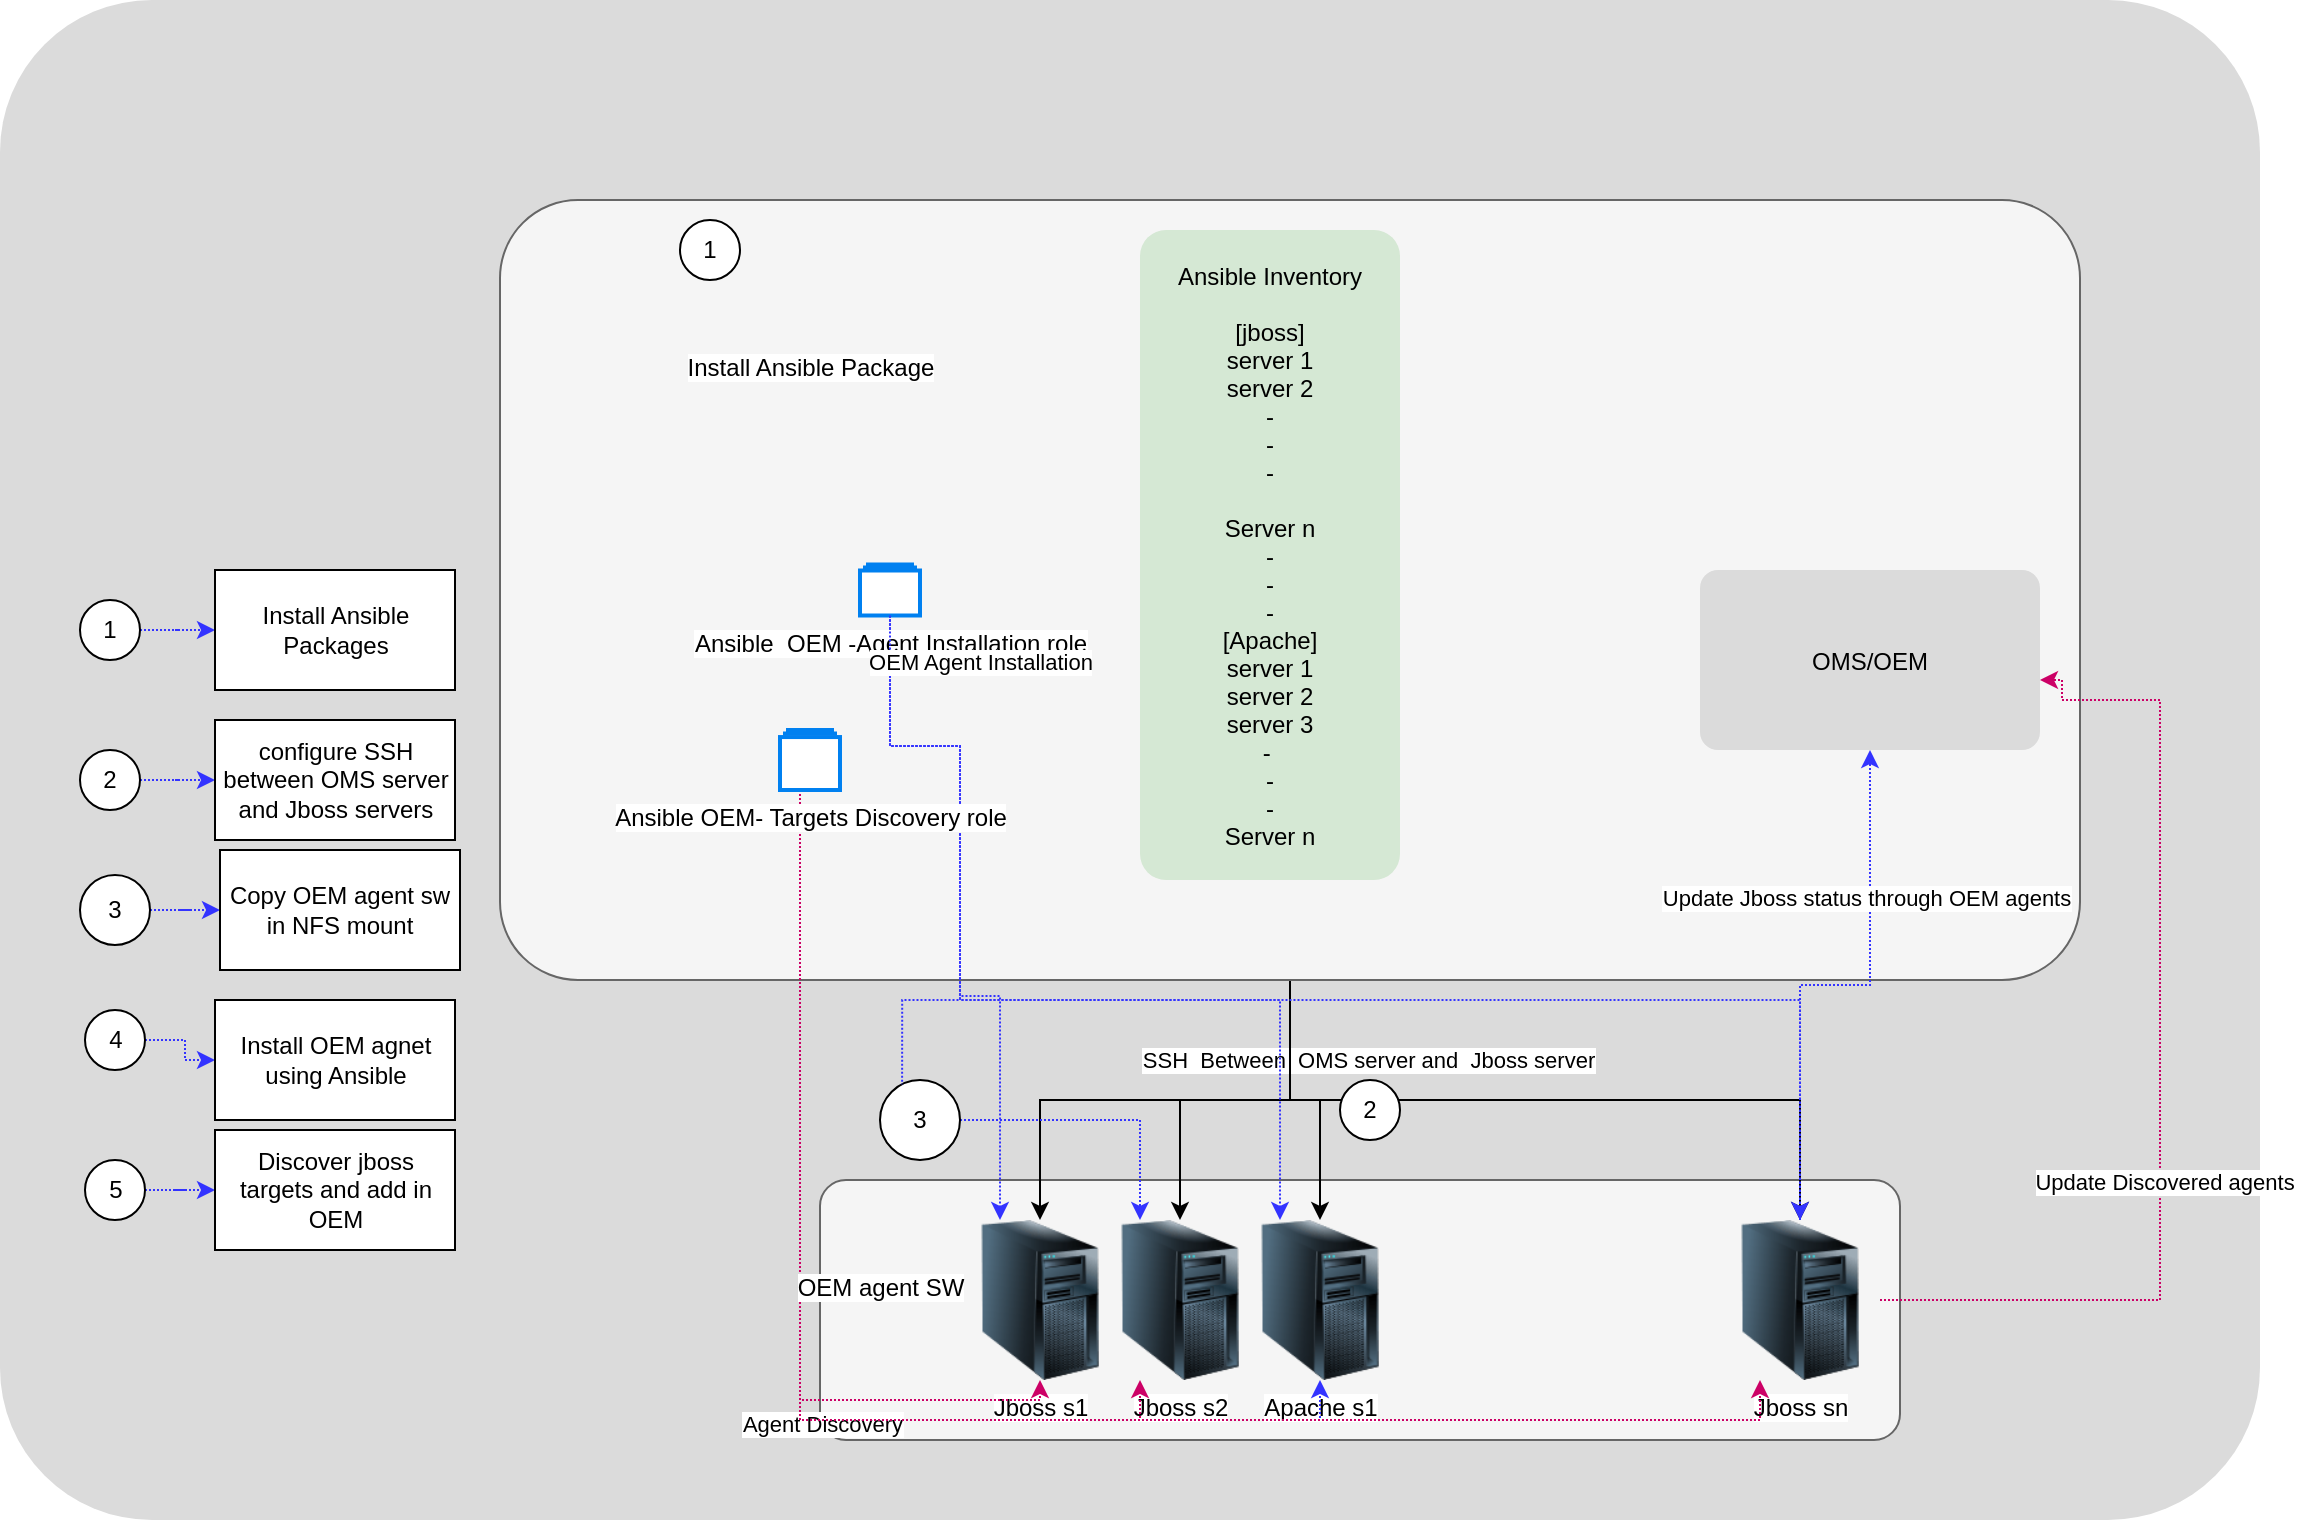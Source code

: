 <mxfile version="15.8.6" type="device"><diagram id="CBb6Z351cVCjt7t8ML9v" name="Page-1"><mxGraphModel dx="2272" dy="1920" grid="1" gridSize="10" guides="1" tooltips="1" connect="1" arrows="1" fold="1" page="1" pageScale="1" pageWidth="850" pageHeight="1100" math="0" shadow="0"><root><mxCell id="0"/><mxCell id="1" parent="0"/><mxCell id="15V6gIXdb69SyXGXRWrX-1" value="" style="rounded=1;arcSize=10;strokeColor=none;fillColor=#DBDBDB;gradientColor=none;" vertex="1" parent="1"><mxGeometry x="-250" y="-220" width="1130" height="760" as="geometry"/></mxCell><mxCell id="15V6gIXdb69SyXGXRWrX-5" value="" style="rounded=1;arcSize=10;strokeColor=#666666;fillColor=#f5f5f5;fontColor=#333333;" vertex="1" parent="1"><mxGeometry x="160" y="370" width="540" height="130" as="geometry"/></mxCell><mxCell id="15V6gIXdb69SyXGXRWrX-13" style="edgeStyle=orthogonalEdgeStyle;rounded=0;orthogonalLoop=1;jettySize=auto;html=1;" edge="1" parent="1" source="15V6gIXdb69SyXGXRWrX-6" target="15V6gIXdb69SyXGXRWrX-9"><mxGeometry relative="1" as="geometry"/></mxCell><mxCell id="15V6gIXdb69SyXGXRWrX-14" style="edgeStyle=orthogonalEdgeStyle;rounded=0;orthogonalLoop=1;jettySize=auto;html=1;" edge="1" parent="1" source="15V6gIXdb69SyXGXRWrX-6" target="15V6gIXdb69SyXGXRWrX-10"><mxGeometry relative="1" as="geometry"/></mxCell><mxCell id="15V6gIXdb69SyXGXRWrX-17" value="SSH&amp;nbsp; Between&amp;nbsp; OMS server and&amp;nbsp; Jboss server" style="edgeLabel;html=1;align=center;verticalAlign=middle;resizable=0;points=[];" vertex="1" connectable="0" parent="15V6gIXdb69SyXGXRWrX-14"><mxGeometry x="0.159" y="1" relative="1" as="geometry"><mxPoint x="80" y="-21" as="offset"/></mxGeometry></mxCell><mxCell id="15V6gIXdb69SyXGXRWrX-15" style="edgeStyle=orthogonalEdgeStyle;rounded=0;orthogonalLoop=1;jettySize=auto;html=1;" edge="1" parent="1" source="15V6gIXdb69SyXGXRWrX-6" target="15V6gIXdb69SyXGXRWrX-11"><mxGeometry relative="1" as="geometry"/></mxCell><mxCell id="15V6gIXdb69SyXGXRWrX-16" style="edgeStyle=orthogonalEdgeStyle;rounded=0;orthogonalLoop=1;jettySize=auto;html=1;entryX=0.5;entryY=0;entryDx=0;entryDy=0;" edge="1" parent="1" source="15V6gIXdb69SyXGXRWrX-6" target="15V6gIXdb69SyXGXRWrX-12"><mxGeometry relative="1" as="geometry"/></mxCell><mxCell id="15V6gIXdb69SyXGXRWrX-6" value="" style="rounded=1;arcSize=10;strokeColor=#666666;fillColor=#f5f5f5;fontColor=#333333;" vertex="1" parent="1"><mxGeometry y="-120" width="790" height="390" as="geometry"/></mxCell><mxCell id="15V6gIXdb69SyXGXRWrX-7" value="OMS/OEM" style="rounded=1;arcSize=10;strokeColor=none;fillColor=#DBDBDB;gradientColor=none;" vertex="1" parent="1"><mxGeometry x="600" y="65" width="170" height="90" as="geometry"/></mxCell><mxCell id="15V6gIXdb69SyXGXRWrX-9" value="Jboss s1" style="image;html=1;image=img/lib/clip_art/computers/Server_Tower_128x128.png" vertex="1" parent="1"><mxGeometry x="230" y="390" width="80" height="80" as="geometry"/></mxCell><mxCell id="15V6gIXdb69SyXGXRWrX-10" value="Jboss s2" style="image;html=1;image=img/lib/clip_art/computers/Server_Tower_128x128.png" vertex="1" parent="1"><mxGeometry x="300" y="390" width="80" height="80" as="geometry"/></mxCell><mxCell id="15V6gIXdb69SyXGXRWrX-11" value="Apache s1" style="image;html=1;image=img/lib/clip_art/computers/Server_Tower_128x128.png" vertex="1" parent="1"><mxGeometry x="370" y="390" width="80" height="80" as="geometry"/></mxCell><mxCell id="15V6gIXdb69SyXGXRWrX-51" style="edgeStyle=orthogonalEdgeStyle;rounded=0;orthogonalLoop=1;jettySize=auto;html=1;dashed=1;dashPattern=1 1;strokeColor=#CC0066;" edge="1" parent="1" source="15V6gIXdb69SyXGXRWrX-12"><mxGeometry relative="1" as="geometry"><mxPoint x="770" y="120" as="targetPoint"/><Array as="points"><mxPoint x="830" y="430"/><mxPoint x="830" y="130"/><mxPoint x="781" y="130"/></Array></mxGeometry></mxCell><mxCell id="15V6gIXdb69SyXGXRWrX-52" value="Update Discovered agents" style="edgeLabel;html=1;align=center;verticalAlign=middle;resizable=0;points=[];" vertex="1" connectable="0" parent="15V6gIXdb69SyXGXRWrX-51"><mxGeometry x="-0.218" y="-2" relative="1" as="geometry"><mxPoint as="offset"/></mxGeometry></mxCell><mxCell id="15V6gIXdb69SyXGXRWrX-53" style="edgeStyle=orthogonalEdgeStyle;rounded=0;orthogonalLoop=1;jettySize=auto;html=1;entryX=0.5;entryY=1;entryDx=0;entryDy=0;dashed=1;dashPattern=1 1;strokeColor=#3333FF;" edge="1" parent="1" source="15V6gIXdb69SyXGXRWrX-12" target="15V6gIXdb69SyXGXRWrX-7"><mxGeometry relative="1" as="geometry"/></mxCell><mxCell id="15V6gIXdb69SyXGXRWrX-54" value="Update Jboss status through OEM agents" style="edgeLabel;html=1;align=center;verticalAlign=middle;resizable=0;points=[];" vertex="1" connectable="0" parent="15V6gIXdb69SyXGXRWrX-53"><mxGeometry x="0.453" y="2" relative="1" as="geometry"><mxPoint as="offset"/></mxGeometry></mxCell><mxCell id="15V6gIXdb69SyXGXRWrX-12" value="Jboss sn" style="image;html=1;image=img/lib/clip_art/computers/Server_Tower_128x128.png" vertex="1" parent="1"><mxGeometry x="610" y="390" width="80" height="80" as="geometry"/></mxCell><mxCell id="15V6gIXdb69SyXGXRWrX-19" style="edgeStyle=orthogonalEdgeStyle;rounded=0;orthogonalLoop=1;jettySize=auto;html=1;entryX=0.25;entryY=0;entryDx=0;entryDy=0;dashed=1;dashPattern=1 1;strokeColor=#3333FF;" edge="1" parent="1" source="15V6gIXdb69SyXGXRWrX-18" target="15V6gIXdb69SyXGXRWrX-9"><mxGeometry relative="1" as="geometry"><Array as="points"><mxPoint x="195" y="153"/><mxPoint x="230" y="153"/><mxPoint x="230" y="278"/><mxPoint x="250" y="278"/></Array></mxGeometry></mxCell><mxCell id="15V6gIXdb69SyXGXRWrX-20" style="edgeStyle=orthogonalEdgeStyle;rounded=0;orthogonalLoop=1;jettySize=auto;html=1;entryX=0.25;entryY=0;entryDx=0;entryDy=0;dashed=1;dashPattern=1 1;strokeColor=#3333FF;startArrow=none;" edge="1" parent="1" source="15V6gIXdb69SyXGXRWrX-26" target="15V6gIXdb69SyXGXRWrX-10"><mxGeometry relative="1" as="geometry"><Array as="points"><mxPoint x="230" y="340"/><mxPoint x="320" y="340"/></Array></mxGeometry></mxCell><mxCell id="15V6gIXdb69SyXGXRWrX-21" style="edgeStyle=orthogonalEdgeStyle;rounded=0;orthogonalLoop=1;jettySize=auto;html=1;entryX=0.25;entryY=0;entryDx=0;entryDy=0;dashed=1;dashPattern=1 1;strokeColor=#3333FF;" edge="1" parent="1" source="15V6gIXdb69SyXGXRWrX-18" target="15V6gIXdb69SyXGXRWrX-11"><mxGeometry relative="1" as="geometry"><Array as="points"><mxPoint x="195" y="153"/><mxPoint x="230" y="153"/><mxPoint x="230" y="280"/><mxPoint x="390" y="280"/></Array></mxGeometry></mxCell><mxCell id="15V6gIXdb69SyXGXRWrX-22" style="edgeStyle=orthogonalEdgeStyle;rounded=0;orthogonalLoop=1;jettySize=auto;html=1;dashed=1;dashPattern=1 1;strokeColor=#3333FF;" edge="1" parent="1" source="15V6gIXdb69SyXGXRWrX-18" target="15V6gIXdb69SyXGXRWrX-12"><mxGeometry relative="1" as="geometry"><Array as="points"><mxPoint x="195" y="153"/><mxPoint x="230" y="153"/><mxPoint x="230" y="280"/><mxPoint x="650" y="280"/></Array></mxGeometry></mxCell><mxCell id="15V6gIXdb69SyXGXRWrX-18" value="Ansible&amp;nbsp; OEM -Agent Installation role" style="html=1;verticalLabelPosition=bottom;align=center;labelBackgroundColor=#ffffff;verticalAlign=top;strokeWidth=2;strokeColor=#0080F0;shadow=0;dashed=0;shape=mxgraph.ios7.icons.folders;" vertex="1" parent="1"><mxGeometry x="180" y="62.25" width="30" height="25.5" as="geometry"/></mxCell><mxCell id="15V6gIXdb69SyXGXRWrX-24" value="2" style="ellipse;whiteSpace=wrap;html=1;aspect=fixed;" vertex="1" parent="1"><mxGeometry x="420" y="320" width="30" height="30" as="geometry"/></mxCell><mxCell id="15V6gIXdb69SyXGXRWrX-26" value="3" style="ellipse;whiteSpace=wrap;html=1;aspect=fixed;" vertex="1" parent="1"><mxGeometry x="190" y="320" width="40" height="40" as="geometry"/></mxCell><mxCell id="15V6gIXdb69SyXGXRWrX-27" value="" style="edgeStyle=orthogonalEdgeStyle;rounded=0;orthogonalLoop=1;jettySize=auto;html=1;entryX=0.25;entryY=0;entryDx=0;entryDy=0;dashed=1;dashPattern=1 1;strokeColor=#3333FF;endArrow=none;" edge="1" parent="1" source="15V6gIXdb69SyXGXRWrX-18" target="15V6gIXdb69SyXGXRWrX-26"><mxGeometry relative="1" as="geometry"><mxPoint x="230" y="152.8" as="sourcePoint"/><mxPoint x="320" y="390" as="targetPoint"/><Array as="points"><mxPoint x="195" y="153"/><mxPoint x="230" y="153"/><mxPoint x="230" y="280"/><mxPoint x="201" y="280"/></Array></mxGeometry></mxCell><mxCell id="15V6gIXdb69SyXGXRWrX-28" value="OEM Agent Installation" style="edgeLabel;html=1;align=center;verticalAlign=middle;resizable=0;points=[];" vertex="1" connectable="0" parent="15V6gIXdb69SyXGXRWrX-27"><mxGeometry x="-0.078" y="-1" relative="1" as="geometry"><mxPoint x="11" y="-80" as="offset"/></mxGeometry></mxCell><mxCell id="15V6gIXdb69SyXGXRWrX-31" value="" style="edgeStyle=orthogonalEdgeStyle;rounded=0;orthogonalLoop=1;jettySize=auto;html=1;dashed=1;dashPattern=1 1;strokeColor=#3333FF;" edge="1" parent="1" source="15V6gIXdb69SyXGXRWrX-29" target="15V6gIXdb69SyXGXRWrX-30"><mxGeometry relative="1" as="geometry"/></mxCell><mxCell id="15V6gIXdb69SyXGXRWrX-29" value="2" style="ellipse;whiteSpace=wrap;html=1;aspect=fixed;" vertex="1" parent="1"><mxGeometry x="-210" y="155" width="30" height="30" as="geometry"/></mxCell><mxCell id="15V6gIXdb69SyXGXRWrX-30" value="configure SSH between OMS server and Jboss servers" style="whiteSpace=wrap;html=1;" vertex="1" parent="1"><mxGeometry x="-142.5" y="140" width="120" height="60" as="geometry"/></mxCell><mxCell id="15V6gIXdb69SyXGXRWrX-34" value="" style="edgeStyle=orthogonalEdgeStyle;rounded=0;orthogonalLoop=1;jettySize=auto;html=1;dashed=1;dashPattern=1 1;strokeColor=#3333FF;" edge="1" parent="1" source="15V6gIXdb69SyXGXRWrX-32" target="15V6gIXdb69SyXGXRWrX-33"><mxGeometry relative="1" as="geometry"/></mxCell><mxCell id="15V6gIXdb69SyXGXRWrX-32" value="3" style="ellipse;whiteSpace=wrap;html=1;aspect=fixed;" vertex="1" parent="1"><mxGeometry x="-210" y="217.5" width="35" height="35" as="geometry"/></mxCell><mxCell id="15V6gIXdb69SyXGXRWrX-33" value="Copy OEM agent sw in NFS mount" style="whiteSpace=wrap;html=1;" vertex="1" parent="1"><mxGeometry x="-140" y="205" width="120" height="60" as="geometry"/></mxCell><mxCell id="15V6gIXdb69SyXGXRWrX-37" value="" style="edgeStyle=orthogonalEdgeStyle;rounded=0;orthogonalLoop=1;jettySize=auto;html=1;dashed=1;dashPattern=1 1;strokeColor=#3333FF;" edge="1" parent="1" source="15V6gIXdb69SyXGXRWrX-35" target="15V6gIXdb69SyXGXRWrX-36"><mxGeometry relative="1" as="geometry"/></mxCell><mxCell id="15V6gIXdb69SyXGXRWrX-35" value="4" style="ellipse;whiteSpace=wrap;html=1;aspect=fixed;" vertex="1" parent="1"><mxGeometry x="-207.5" y="285" width="30" height="30" as="geometry"/></mxCell><mxCell id="15V6gIXdb69SyXGXRWrX-36" value="Install OEM agnet using Ansible" style="whiteSpace=wrap;html=1;" vertex="1" parent="1"><mxGeometry x="-142.5" y="280" width="120" height="60" as="geometry"/></mxCell><mxCell id="15V6gIXdb69SyXGXRWrX-46" style="edgeStyle=orthogonalEdgeStyle;rounded=0;orthogonalLoop=1;jettySize=auto;html=1;dashed=1;dashPattern=1 1;strokeColor=#CC0066;" edge="1" parent="1" source="15V6gIXdb69SyXGXRWrX-40" target="15V6gIXdb69SyXGXRWrX-9"><mxGeometry relative="1" as="geometry"><Array as="points"><mxPoint x="150" y="480"/><mxPoint x="270" y="480"/></Array></mxGeometry></mxCell><mxCell id="15V6gIXdb69SyXGXRWrX-47" style="edgeStyle=orthogonalEdgeStyle;rounded=0;orthogonalLoop=1;jettySize=auto;html=1;entryX=0.25;entryY=1;entryDx=0;entryDy=0;dashed=1;dashPattern=1 1;strokeColor=#CC0066;" edge="1" parent="1" source="15V6gIXdb69SyXGXRWrX-40" target="15V6gIXdb69SyXGXRWrX-10"><mxGeometry relative="1" as="geometry"><Array as="points"><mxPoint x="150" y="490"/><mxPoint x="320" y="490"/></Array></mxGeometry></mxCell><mxCell id="15V6gIXdb69SyXGXRWrX-50" value="Agent Discovery" style="edgeLabel;html=1;align=center;verticalAlign=middle;resizable=0;points=[];" vertex="1" connectable="0" parent="15V6gIXdb69SyXGXRWrX-47"><mxGeometry x="0.289" y="-2" relative="1" as="geometry"><mxPoint as="offset"/></mxGeometry></mxCell><mxCell id="15V6gIXdb69SyXGXRWrX-48" style="edgeStyle=orthogonalEdgeStyle;rounded=0;orthogonalLoop=1;jettySize=auto;html=1;dashed=1;dashPattern=1 1;strokeColor=#3333FF;" edge="1" parent="1" source="15V6gIXdb69SyXGXRWrX-40" target="15V6gIXdb69SyXGXRWrX-11"><mxGeometry relative="1" as="geometry"><Array as="points"><mxPoint x="150" y="213"/><mxPoint x="150" y="490"/><mxPoint x="410" y="490"/></Array></mxGeometry></mxCell><mxCell id="15V6gIXdb69SyXGXRWrX-49" style="edgeStyle=orthogonalEdgeStyle;rounded=0;orthogonalLoop=1;jettySize=auto;html=1;entryX=0.25;entryY=1;entryDx=0;entryDy=0;dashed=1;dashPattern=1 1;strokeColor=#CC0066;" edge="1" parent="1" source="15V6gIXdb69SyXGXRWrX-40" target="15V6gIXdb69SyXGXRWrX-12"><mxGeometry relative="1" as="geometry"><Array as="points"><mxPoint x="150" y="213"/><mxPoint x="150" y="490"/><mxPoint x="630" y="490"/></Array></mxGeometry></mxCell><mxCell id="15V6gIXdb69SyXGXRWrX-40" value="Ansible OEM- Targets Discovery role" style="html=1;verticalLabelPosition=bottom;align=center;labelBackgroundColor=#ffffff;verticalAlign=top;strokeWidth=2;strokeColor=#0080F0;shadow=0;dashed=0;shape=mxgraph.ios7.icons.folders;" vertex="1" parent="1"><mxGeometry x="140" y="145" width="30" height="30" as="geometry"/></mxCell><mxCell id="15V6gIXdb69SyXGXRWrX-41" value="Install Ansible Package" style="shape=image;html=1;verticalAlign=top;verticalLabelPosition=bottom;labelBackgroundColor=#ffffff;imageAspect=0;aspect=fixed;image=https://cdn4.iconfinder.com/data/icons/stash/128/box-packing-peanut-128.png" vertex="1" parent="1"><mxGeometry x="120" y="-120" width="70" height="70" as="geometry"/></mxCell><mxCell id="15V6gIXdb69SyXGXRWrX-42" value="1" style="ellipse;whiteSpace=wrap;html=1;aspect=fixed;" vertex="1" parent="1"><mxGeometry x="90" y="-110" width="30" height="30" as="geometry"/></mxCell><mxCell id="15V6gIXdb69SyXGXRWrX-45" value="" style="edgeStyle=orthogonalEdgeStyle;rounded=0;orthogonalLoop=1;jettySize=auto;html=1;dashed=1;dashPattern=1 1;strokeColor=#3333FF;" edge="1" parent="1" source="15V6gIXdb69SyXGXRWrX-43" target="15V6gIXdb69SyXGXRWrX-44"><mxGeometry relative="1" as="geometry"/></mxCell><mxCell id="15V6gIXdb69SyXGXRWrX-43" value="1" style="ellipse;whiteSpace=wrap;html=1;aspect=fixed;" vertex="1" parent="1"><mxGeometry x="-210" y="80" width="30" height="30" as="geometry"/></mxCell><mxCell id="15V6gIXdb69SyXGXRWrX-44" value="Install Ansible Packages" style="whiteSpace=wrap;html=1;" vertex="1" parent="1"><mxGeometry x="-142.5" y="65" width="120" height="60" as="geometry"/></mxCell><mxCell id="15V6gIXdb69SyXGXRWrX-57" value="OEM agent SW" style="shape=image;html=1;verticalAlign=top;verticalLabelPosition=bottom;labelBackgroundColor=#ffffff;imageAspect=0;aspect=fixed;image=https://cdn1.iconfinder.com/data/icons/CrystalClear/128x128/apps/kpackage.png" vertex="1" parent="1"><mxGeometry x="170" y="370" width="40" height="40" as="geometry"/></mxCell><mxCell id="15V6gIXdb69SyXGXRWrX-60" value="" style="edgeStyle=orthogonalEdgeStyle;rounded=0;orthogonalLoop=1;jettySize=auto;html=1;dashed=1;dashPattern=1 1;strokeColor=#3333FF;" edge="1" parent="1" source="15V6gIXdb69SyXGXRWrX-58" target="15V6gIXdb69SyXGXRWrX-59"><mxGeometry relative="1" as="geometry"/></mxCell><mxCell id="15V6gIXdb69SyXGXRWrX-58" value="5" style="ellipse;whiteSpace=wrap;html=1;aspect=fixed;" vertex="1" parent="1"><mxGeometry x="-207.5" y="360" width="30" height="30" as="geometry"/></mxCell><mxCell id="15V6gIXdb69SyXGXRWrX-59" value="Discover jboss targets and add in OEM" style="whiteSpace=wrap;html=1;" vertex="1" parent="1"><mxGeometry x="-142.5" y="345" width="120" height="60" as="geometry"/></mxCell><mxCell id="15V6gIXdb69SyXGXRWrX-62" value="Ansible Inventory&#10;&#10;[jboss]&#10;server 1&#10;server 2&#10;-&#10;-&#10;-&#10;&#10;Server n&#10;-&#10;-&#10;-&#10;[Apache]&#10;server 1&#10;server 2&#10;server 3&#10;- &#10;-&#10;-&#10;Server n" style="rounded=1;arcSize=10;strokeColor=none;fillColor=#D5E8D4;gradientColor=none;" vertex="1" parent="1"><mxGeometry x="320" y="-105" width="130" height="325" as="geometry"/></mxCell></root></mxGraphModel></diagram></mxfile>